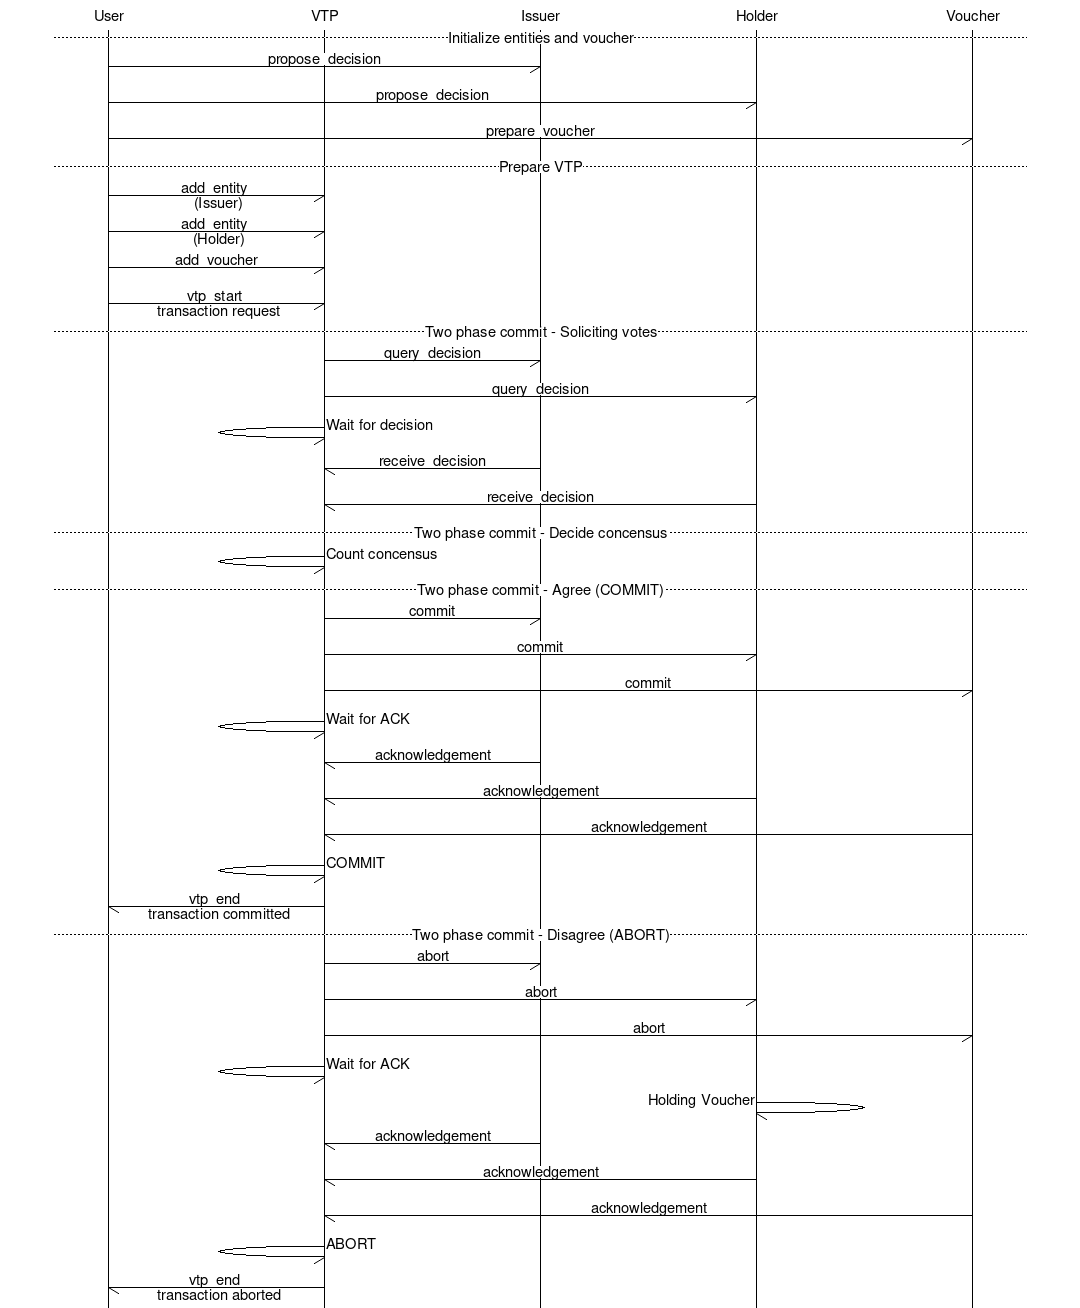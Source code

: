 // ---------------------------------------------------------------------
// Copyright (c) 2018, Backyard Innovations Pte. Ltd., Singapore.
//
// Released under the terms of the Apache License 2.0
// See: file LICENSE that came with this software for details.
//
// This file contains Intellectual Property that belongs to
// Backyard Innovations Pte Ltd., Singapore.
//
// Authors: Santhosh Raju <santhosh@byisystems.com>
//          Cherry G. Mathew <cherry@byisystems.com>
// ---------------------------------------------------------------------
msc {
  hscale="1.1",
  width="1080",
  wordwraparcs=true;

  User,
  VTP,
  Issuer,
  Holder,
  Voucher;

  ---           [label="Initialize entities and voucher"];

  User->Issuer  [label="propose_decision"];
  User->Holder  [label="propose_decision"];
  User->Voucher [label="prepare_voucher"];

  ---           [label="Prepare VTP"];

  User->VTP     [label="add_entity \n (Issuer)"];
  User->VTP     [label="add_entity \n (Holder)"];
  User->VTP     [label="add_voucher"];
  User->VTP     [label="vtp_start \n transaction request"];

  ---           [label="Two phase commit - Soliciting votes"];

  VTP->Issuer   [label="query_decision"];
  VTP->Holder   [label="query_decision"];
  VTP->VTP      [label="Wait for decision"];
  VTP<-Issuer   [label="receive_decision"];
  VTP<-Holder   [label="receive_decision"];

  ---           [label="Two phase commit - Decide concensus"];

  VTP<-VTP      [label="Count concensus"];

  ---           [label="Two phase commit - Agree (COMMIT)"];

  VTP->Issuer   [label="commit"];
  VTP->Holder   [label="commit"];
  VTP->Voucher  [label="commit"];

  VTP->VTP      [label="Wait for ACK"];

  VTP<-Issuer   [label="acknowledgement"];
  VTP<-Holder   [label="acknowledgement"];
  VTP<-Voucher  [label="acknowledgement"];

  VTP->VTP      [label="COMMIT"];

  User<-VTP     [label="vtp_end \n transaction committed"];

  ---           [label="Two phase commit - Disagree (ABORT)"];

  VTP->Issuer   [label="abort"];
  VTP->Holder   [label="abort"];
  VTP->Voucher  [label="abort"];

  VTP->VTP      [label="Wait for ACK"];

  Holder->Holder [label="Holding Voucher"];

  VTP<-Issuer   [label="acknowledgement"];
  VTP<-Holder   [label="acknowledgement"];
  VTP<-Voucher  [label="acknowledgement"];

  VTP->VTP      [label="ABORT"];

  User<-VTP     [label="vtp_end \n transaction aborted"];
}
